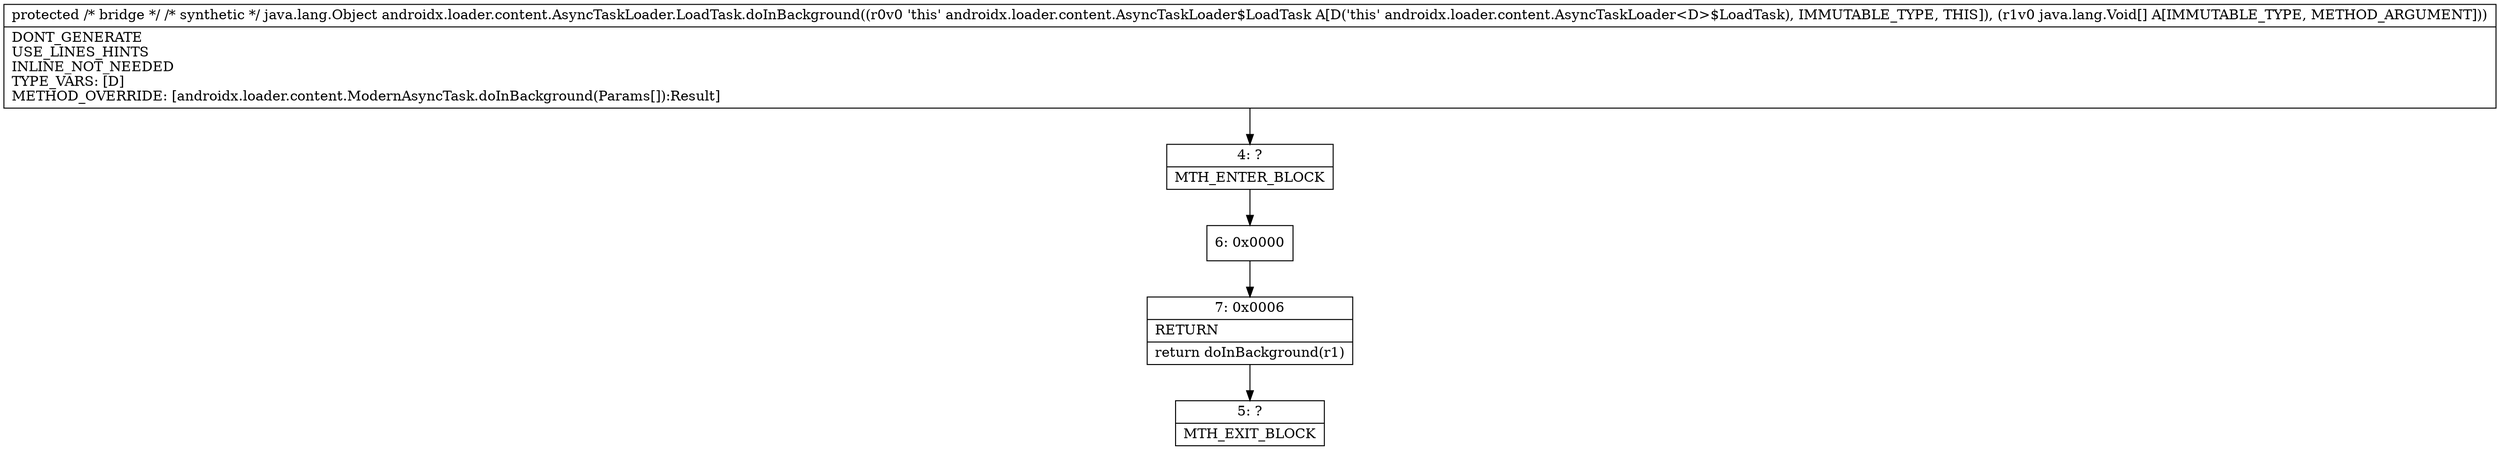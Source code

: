 digraph "CFG forandroidx.loader.content.AsyncTaskLoader.LoadTask.doInBackground([Ljava\/lang\/Object;)Ljava\/lang\/Object;" {
Node_4 [shape=record,label="{4\:\ ?|MTH_ENTER_BLOCK\l}"];
Node_6 [shape=record,label="{6\:\ 0x0000}"];
Node_7 [shape=record,label="{7\:\ 0x0006|RETURN\l|return doInBackground(r1)\l}"];
Node_5 [shape=record,label="{5\:\ ?|MTH_EXIT_BLOCK\l}"];
MethodNode[shape=record,label="{protected \/* bridge *\/ \/* synthetic *\/ java.lang.Object androidx.loader.content.AsyncTaskLoader.LoadTask.doInBackground((r0v0 'this' androidx.loader.content.AsyncTaskLoader$LoadTask A[D('this' androidx.loader.content.AsyncTaskLoader\<D\>$LoadTask), IMMUTABLE_TYPE, THIS]), (r1v0 java.lang.Void[] A[IMMUTABLE_TYPE, METHOD_ARGUMENT]))  | DONT_GENERATE\lUSE_LINES_HINTS\lINLINE_NOT_NEEDED\lTYPE_VARS: [D]\lMETHOD_OVERRIDE: [androidx.loader.content.ModernAsyncTask.doInBackground(Params[]):Result]\l}"];
MethodNode -> Node_4;Node_4 -> Node_6;
Node_6 -> Node_7;
Node_7 -> Node_5;
}

